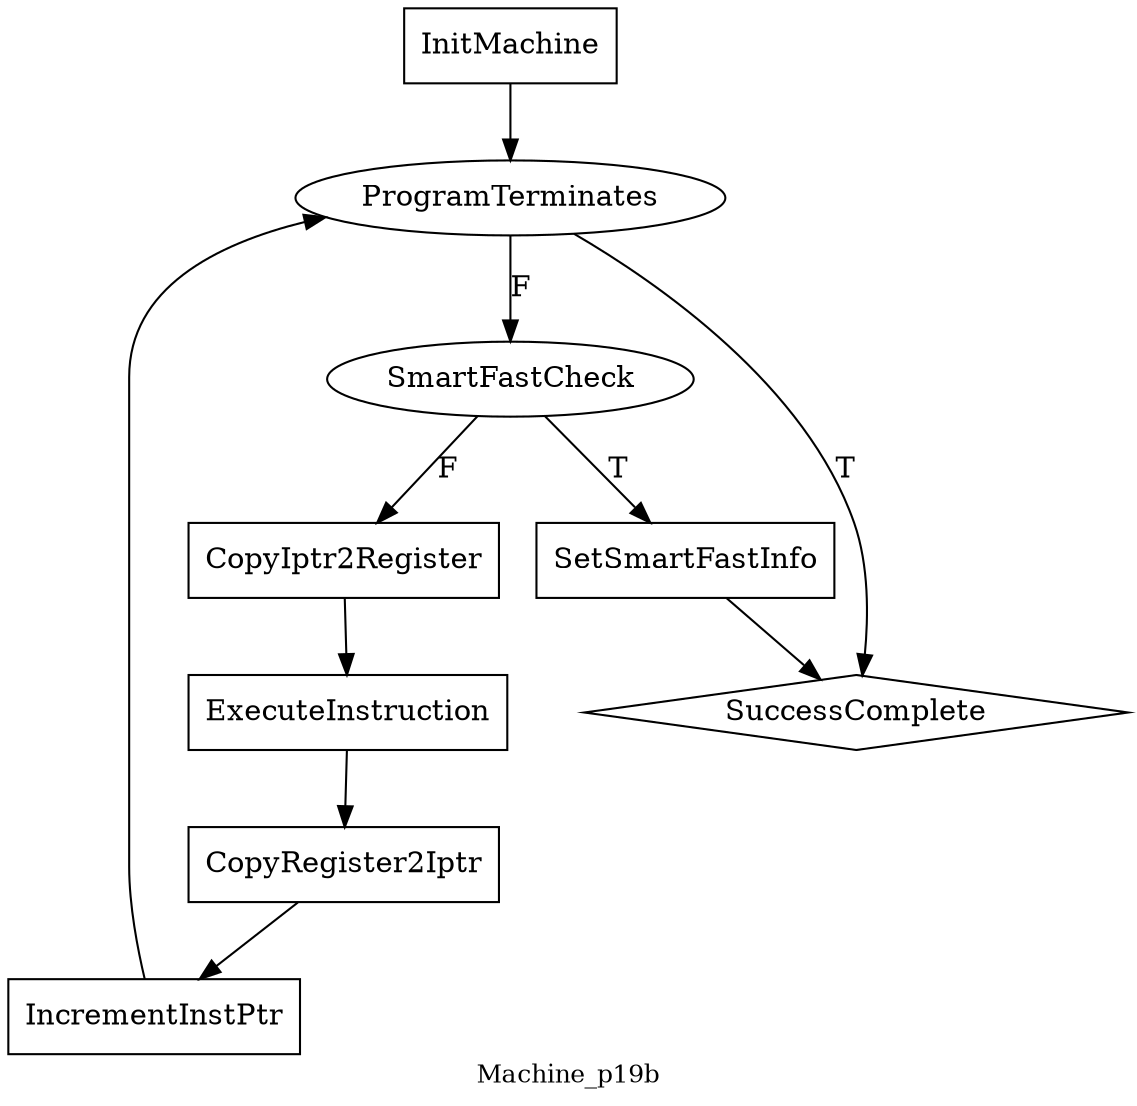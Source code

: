 digraph MyGraphName {
node [shape=box] InitMachine; CopyIptr2Register; ExecuteInstruction; CopyRegister2Iptr; IncrementInstPtr; SetSmartFastInfo
node [shape=diamond] SuccessComplete
node [shape=ellipse] ProgramTerminates; SmartFastCheck
ExecuteInstruction->CopyRegister2Iptr ;
SmartFastCheck->CopyIptr2Register [label=F];
SetSmartFastInfo->SuccessComplete ;
InitMachine->ProgramTerminates ;
ProgramTerminates->SuccessComplete [label=T];
ProgramTerminates->SmartFastCheck [label=F];
CopyIptr2Register->ExecuteInstruction ;
SmartFastCheck->SetSmartFastInfo [label=T];
IncrementInstPtr->ProgramTerminates ;
CopyRegister2Iptr->IncrementInstPtr ;
overlap=false
label=Machine_p19b
fontsize=12
}
